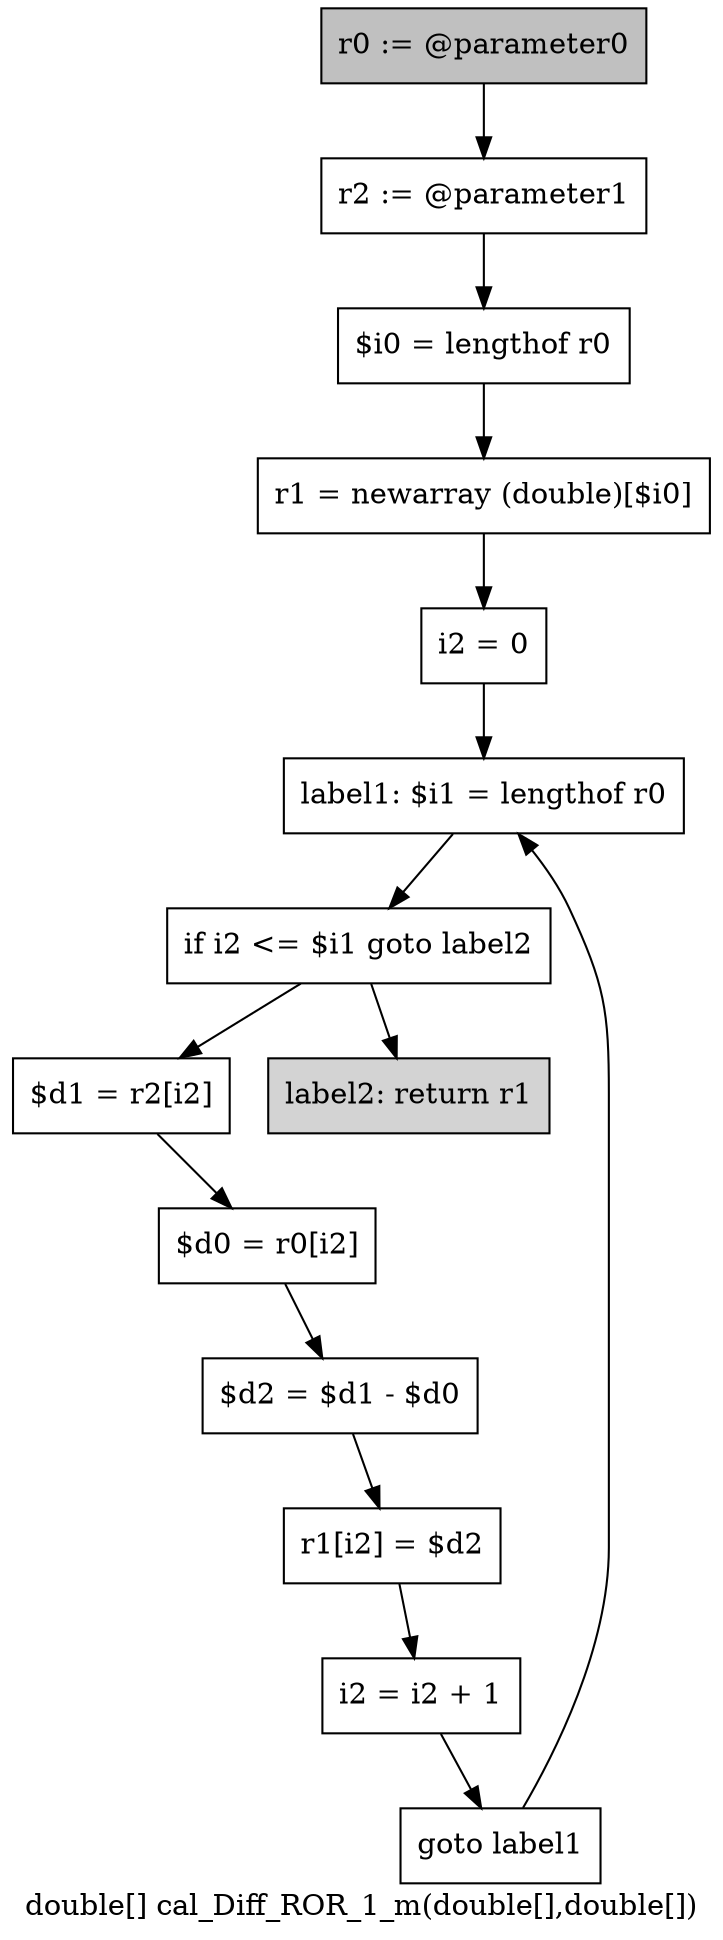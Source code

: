 digraph "double[] cal_Diff_ROR_1_m(double[],double[])" {
    label="double[] cal_Diff_ROR_1_m(double[],double[])";
    node [shape=box];
    "0" [style=filled,fillcolor=gray,label="r0 := @parameter0",];
    "1" [label="r2 := @parameter1",];
    "0"->"1";
    "2" [label="$i0 = lengthof r0",];
    "1"->"2";
    "3" [label="r1 = newarray (double)[$i0]",];
    "2"->"3";
    "4" [label="i2 = 0",];
    "3"->"4";
    "5" [label="label1: $i1 = lengthof r0",];
    "4"->"5";
    "6" [label="if i2 <= $i1 goto label2",];
    "5"->"6";
    "7" [label="$d1 = r2[i2]",];
    "6"->"7";
    "13" [style=filled,fillcolor=lightgray,label="label2: return r1",];
    "6"->"13";
    "8" [label="$d0 = r0[i2]",];
    "7"->"8";
    "9" [label="$d2 = $d1 - $d0",];
    "8"->"9";
    "10" [label="r1[i2] = $d2",];
    "9"->"10";
    "11" [label="i2 = i2 + 1",];
    "10"->"11";
    "12" [label="goto label1",];
    "11"->"12";
    "12"->"5";
}
